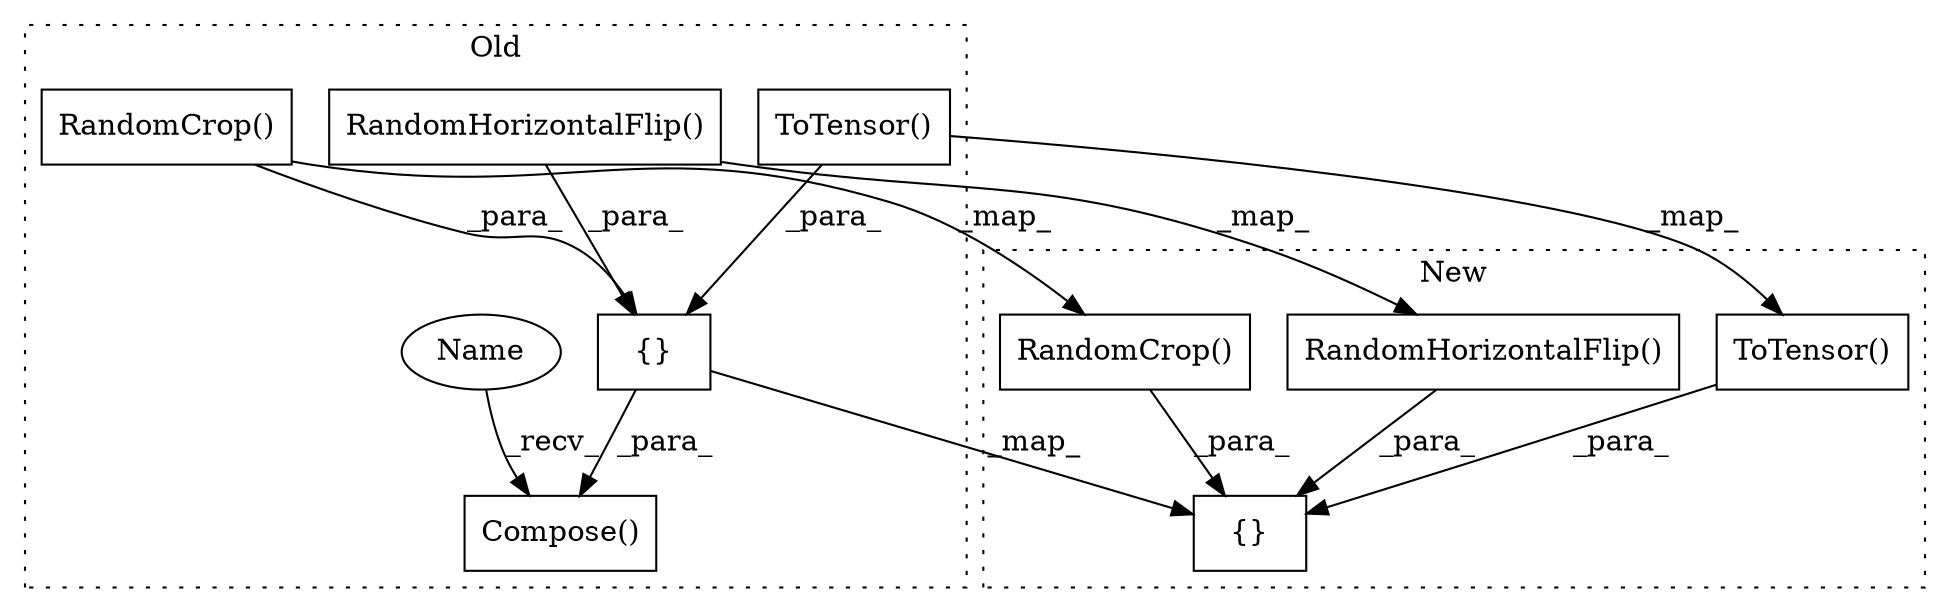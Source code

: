 digraph G {
subgraph cluster0 {
1 [label="RandomCrop()" a="75" s="1548,1578" l="22,12" shape="box"];
4 [label="{}" a="59" s="1530,1760" l="18,0" shape="box"];
6 [label="RandomHorizontalFlip()" a="75" s="1608" l="33" shape="box"];
7 [label="Compose()" a="75" s="1511,1847" l="19,1" shape="box"];
8 [label="ToTensor()" a="75" s="1739" l="21" shape="box"];
10 [label="Name" a="87" s="1511" l="10" shape="ellipse"];
label = "Old";
style="dotted";
}
subgraph cluster1 {
2 [label="RandomCrop()" a="75" s="1648,1678" l="22,12" shape="box"];
3 [label="{}" a="59" s="1634,1848" l="14,0" shape="box"];
5 [label="RandomHorizontalFlip()" a="75" s="1704" l="33" shape="box"];
9 [label="ToTensor()" a="75" s="1827" l="21" shape="box"];
label = "New";
style="dotted";
}
1 -> 2 [label="_map_"];
1 -> 4 [label="_para_"];
2 -> 3 [label="_para_"];
4 -> 3 [label="_map_"];
4 -> 7 [label="_para_"];
5 -> 3 [label="_para_"];
6 -> 4 [label="_para_"];
6 -> 5 [label="_map_"];
8 -> 9 [label="_map_"];
8 -> 4 [label="_para_"];
9 -> 3 [label="_para_"];
10 -> 7 [label="_recv_"];
}